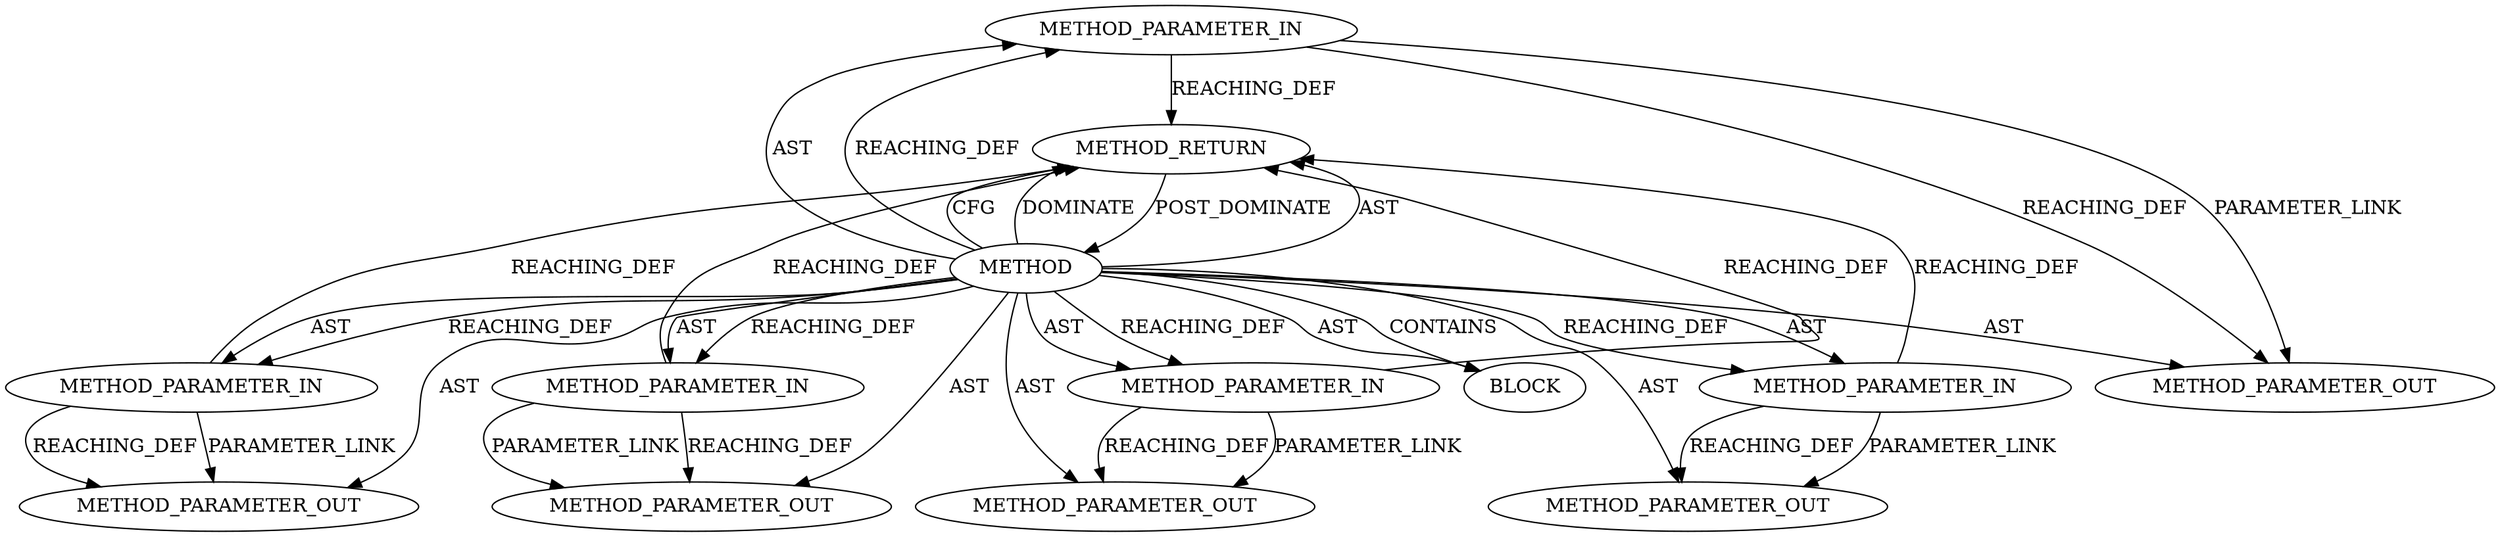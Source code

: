 digraph {
  25904 [label=METHOD_PARAMETER_IN ORDER=3 CODE="p3" IS_VARIADIC=false TYPE_FULL_NAME="ANY" EVALUATION_STRATEGY="BY_VALUE" INDEX=3 NAME="p3"]
  25902 [label=METHOD_PARAMETER_IN ORDER=1 CODE="p1" IS_VARIADIC=false TYPE_FULL_NAME="ANY" EVALUATION_STRATEGY="BY_VALUE" INDEX=1 NAME="p1"]
  27366 [label=METHOD_PARAMETER_OUT ORDER=5 CODE="p5" IS_VARIADIC=false TYPE_FULL_NAME="ANY" EVALUATION_STRATEGY="BY_VALUE" INDEX=5 NAME="p5"]
  27365 [label=METHOD_PARAMETER_OUT ORDER=4 CODE="p4" IS_VARIADIC=false TYPE_FULL_NAME="ANY" EVALUATION_STRATEGY="BY_VALUE" INDEX=4 NAME="p4"]
  25908 [label=METHOD_RETURN ORDER=2 CODE="RET" TYPE_FULL_NAME="ANY" EVALUATION_STRATEGY="BY_VALUE"]
  25906 [label=METHOD_PARAMETER_IN ORDER=5 CODE="p5" IS_VARIADIC=false TYPE_FULL_NAME="ANY" EVALUATION_STRATEGY="BY_VALUE" INDEX=5 NAME="p5"]
  25905 [label=METHOD_PARAMETER_IN ORDER=4 CODE="p4" IS_VARIADIC=false TYPE_FULL_NAME="ANY" EVALUATION_STRATEGY="BY_VALUE" INDEX=4 NAME="p4"]
  25907 [label=BLOCK ORDER=1 ARGUMENT_INDEX=1 CODE="<empty>" TYPE_FULL_NAME="ANY"]
  27363 [label=METHOD_PARAMETER_OUT ORDER=2 CODE="p2" IS_VARIADIC=false TYPE_FULL_NAME="ANY" EVALUATION_STRATEGY="BY_VALUE" INDEX=2 NAME="p2"]
  25903 [label=METHOD_PARAMETER_IN ORDER=2 CODE="p2" IS_VARIADIC=false TYPE_FULL_NAME="ANY" EVALUATION_STRATEGY="BY_VALUE" INDEX=2 NAME="p2"]
  27362 [label=METHOD_PARAMETER_OUT ORDER=1 CODE="p1" IS_VARIADIC=false TYPE_FULL_NAME="ANY" EVALUATION_STRATEGY="BY_VALUE" INDEX=1 NAME="p1"]
  27364 [label=METHOD_PARAMETER_OUT ORDER=3 CODE="p3" IS_VARIADIC=false TYPE_FULL_NAME="ANY" EVALUATION_STRATEGY="BY_VALUE" INDEX=3 NAME="p3"]
  25901 [label=METHOD AST_PARENT_TYPE="NAMESPACE_BLOCK" AST_PARENT_FULL_NAME="<global>" ORDER=0 CODE="<empty>" FULL_NAME="EVP_DecryptUpdate" IS_EXTERNAL=true FILENAME="<empty>" SIGNATURE="" NAME="EVP_DecryptUpdate"]
  25903 -> 27363 [label=REACHING_DEF VARIABLE="p2"]
  25901 -> 25905 [label=REACHING_DEF VARIABLE=""]
  25901 -> 27366 [label=AST ]
  25901 -> 25908 [label=AST ]
  25901 -> 25905 [label=AST ]
  25901 -> 27365 [label=AST ]
  25901 -> 25904 [label=AST ]
  25905 -> 27365 [label=REACHING_DEF VARIABLE="p4"]
  25901 -> 25906 [label=REACHING_DEF VARIABLE=""]
  25908 -> 25901 [label=POST_DOMINATE ]
  25901 -> 25907 [label=AST ]
  25901 -> 27364 [label=AST ]
  25905 -> 25908 [label=REACHING_DEF VARIABLE="p4"]
  25901 -> 25904 [label=REACHING_DEF VARIABLE=""]
  25903 -> 27363 [label=PARAMETER_LINK ]
  25906 -> 25908 [label=REACHING_DEF VARIABLE="p5"]
  25904 -> 27364 [label=REACHING_DEF VARIABLE="p3"]
  25902 -> 27362 [label=REACHING_DEF VARIABLE="p1"]
  25906 -> 27366 [label=PARAMETER_LINK ]
  25902 -> 25908 [label=REACHING_DEF VARIABLE="p1"]
  25905 -> 27365 [label=PARAMETER_LINK ]
  25901 -> 25903 [label=REACHING_DEF VARIABLE=""]
  25901 -> 25907 [label=CONTAINS ]
  25901 -> 27362 [label=AST ]
  25903 -> 25908 [label=REACHING_DEF VARIABLE="p2"]
  25901 -> 25903 [label=AST ]
  25901 -> 25902 [label=REACHING_DEF VARIABLE=""]
  25901 -> 25906 [label=AST ]
  25901 -> 25908 [label=CFG ]
  25902 -> 27362 [label=PARAMETER_LINK ]
  25904 -> 27364 [label=PARAMETER_LINK ]
  25901 -> 25902 [label=AST ]
  25901 -> 27363 [label=AST ]
  25901 -> 25908 [label=DOMINATE ]
  25904 -> 25908 [label=REACHING_DEF VARIABLE="p3"]
  25906 -> 27366 [label=REACHING_DEF VARIABLE="p5"]
}
